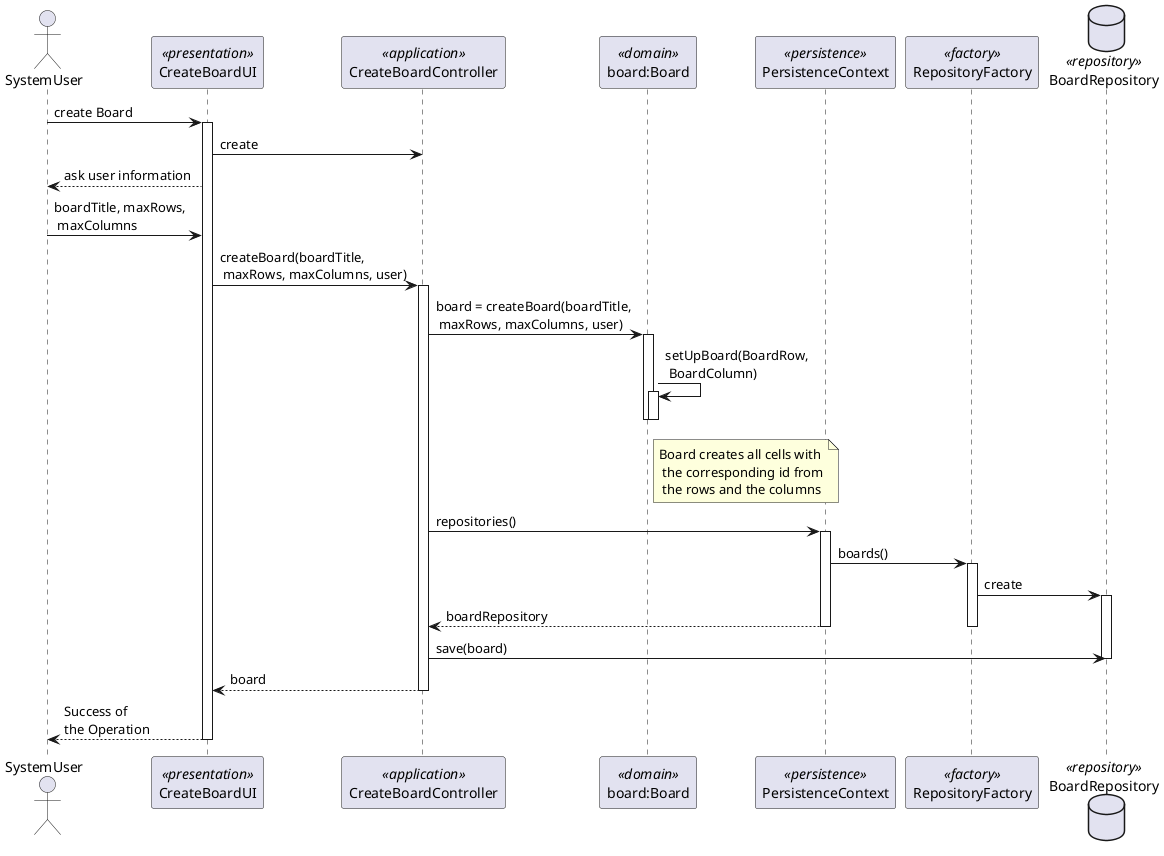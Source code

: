 @startuml

skinparam packageStyle rect
skinparam shadowing false

actor SystemUser as Actor
participant CreateBoardUI as UI <<presentation>> order 1
participant CreateBoardController as Controller <<application>> order 2
participant "board:Board" as Board <<domain>> order 3
participant PersistenceContext as Persistence <<persistence>> order 4
participant RepositoryFactory as Fact <<factory>> order 5
database BoardRepository as Repo <<repository>> order 6

Actor -> UI : create Board
activate UI
    UI -> Controller : create
    Actor <-- UI : ask user information
    Actor -> UI : boardTitle, maxRows,\n maxColumns
    UI -> Controller : createBoard(boardTitle,\n maxRows, maxColumns, user)
    activate Controller
    Controller -> Board : board = createBoard(boardTitle,\n maxRows, maxColumns, user)
            activate Board
            Board -> Board : setUpBoard(BoardRow,\n BoardColumn)
            note right of Board :Board creates all cells with\n the corresponding id from\n the rows and the columns
            activate Board
            deactivate Board
            deactivate Board
                        Controller -> Persistence : repositories()
                        activate Persistence
                        Persistence -> Fact : boards()
                        activate Fact
                            Fact -> Repo : create
                            activate Repo
                            Controller <-- Persistence: boardRepository
                            deactivate Fact
                            deactivate Persistence
        Controller -> Repo : save(board)
        deactivate Repo
    UI <-- Controller : board
    deactivate Controller
Actor <-- UI : Success of \nthe Operation
deactivate UI


@enduml